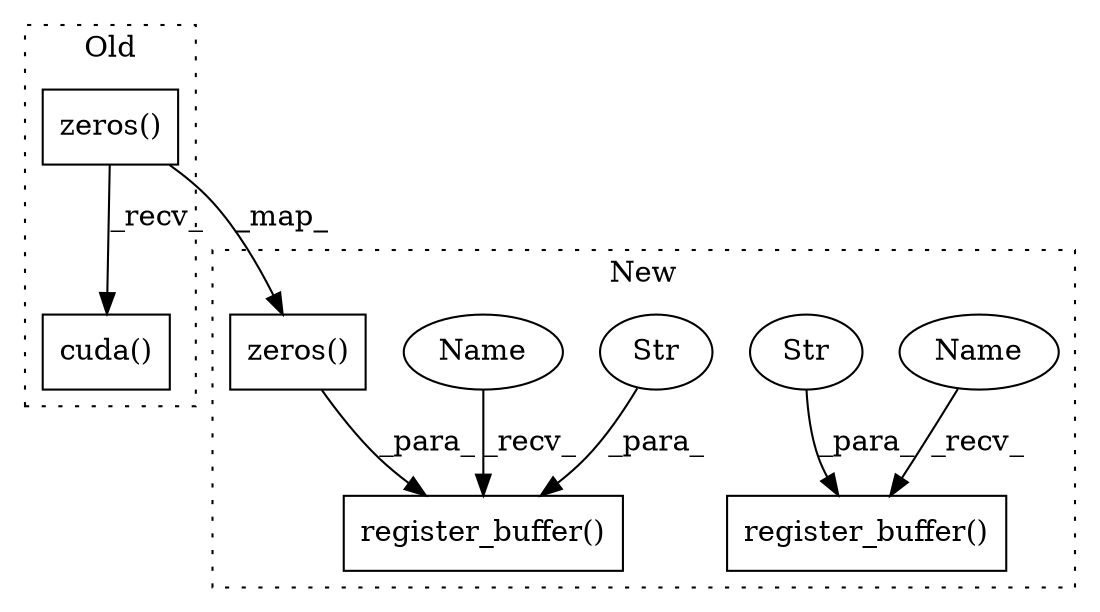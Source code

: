 digraph G {
subgraph cluster0 {
1 [label="cuda()" a="75" s="4300" l="24" shape="box"];
6 [label="zeros()" a="75" s="4300,4316" l="12,1" shape="box"];
label = "Old";
style="dotted";
}
subgraph cluster1 {
2 [label="register_buffer()" a="75" s="4432,4471" l="21,1" shape="box"];
3 [label="Str" a="66" s="4453" l="9" shape="ellipse"];
4 [label="register_buffer()" a="75" s="4256,4291" l="21,1" shape="box"];
5 [label="Str" a="66" s="4277" l="7" shape="ellipse"];
7 [label="zeros()" a="75" s="4402,4418" l="12,1" shape="box"];
8 [label="Name" a="87" s="4256" l="4" shape="ellipse"];
9 [label="Name" a="87" s="4432" l="4" shape="ellipse"];
label = "New";
style="dotted";
}
3 -> 2 [label="_para_"];
5 -> 4 [label="_para_"];
6 -> 1 [label="_recv_"];
6 -> 7 [label="_map_"];
7 -> 2 [label="_para_"];
8 -> 4 [label="_recv_"];
9 -> 2 [label="_recv_"];
}